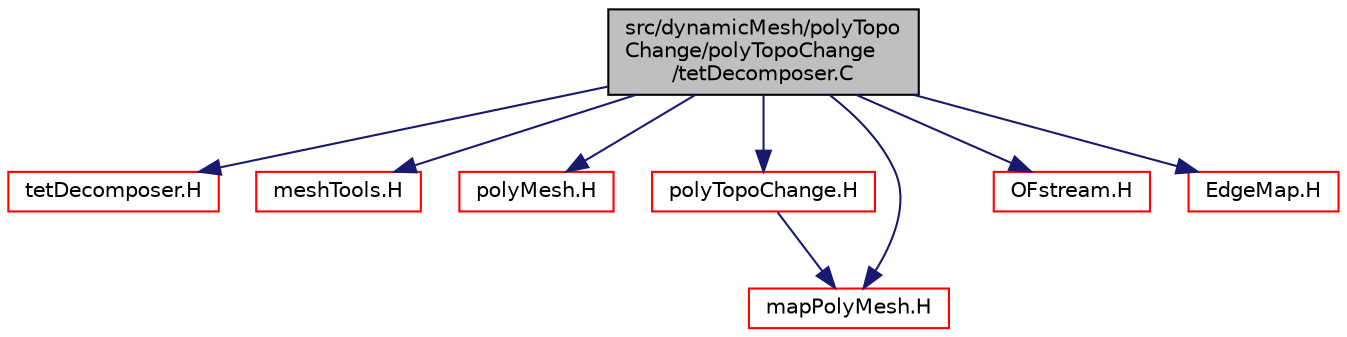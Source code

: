 digraph "src/dynamicMesh/polyTopoChange/polyTopoChange/tetDecomposer.C"
{
  bgcolor="transparent";
  edge [fontname="Helvetica",fontsize="10",labelfontname="Helvetica",labelfontsize="10"];
  node [fontname="Helvetica",fontsize="10",shape=record];
  Node0 [label="src/dynamicMesh/polyTopo\lChange/polyTopoChange\l/tetDecomposer.C",height=0.2,width=0.4,color="black", fillcolor="grey75", style="filled", fontcolor="black"];
  Node0 -> Node1 [color="midnightblue",fontsize="10",style="solid",fontname="Helvetica"];
  Node1 [label="tetDecomposer.H",height=0.2,width=0.4,color="red",URL="$a00848.html"];
  Node0 -> Node83 [color="midnightblue",fontsize="10",style="solid",fontname="Helvetica"];
  Node83 [label="meshTools.H",height=0.2,width=0.4,color="red",URL="$a08357.html"];
  Node0 -> Node177 [color="midnightblue",fontsize="10",style="solid",fontname="Helvetica"];
  Node177 [label="polyMesh.H",height=0.2,width=0.4,color="red",URL="$a12398.html"];
  Node0 -> Node237 [color="midnightblue",fontsize="10",style="solid",fontname="Helvetica"];
  Node237 [label="polyTopoChange.H",height=0.2,width=0.4,color="red",URL="$a00791.html"];
  Node237 -> Node238 [color="midnightblue",fontsize="10",style="solid",fontname="Helvetica"];
  Node238 [label="mapPolyMesh.H",height=0.2,width=0.4,color="red",URL="$a12365.html"];
  Node0 -> Node238 [color="midnightblue",fontsize="10",style="solid",fontname="Helvetica"];
  Node0 -> Node242 [color="midnightblue",fontsize="10",style="solid",fontname="Helvetica"];
  Node242 [label="OFstream.H",height=0.2,width=0.4,color="red",URL="$a09791.html"];
  Node0 -> Node244 [color="midnightblue",fontsize="10",style="solid",fontname="Helvetica"];
  Node244 [label="EdgeMap.H",height=0.2,width=0.4,color="red",URL="$a12074.html"];
}
